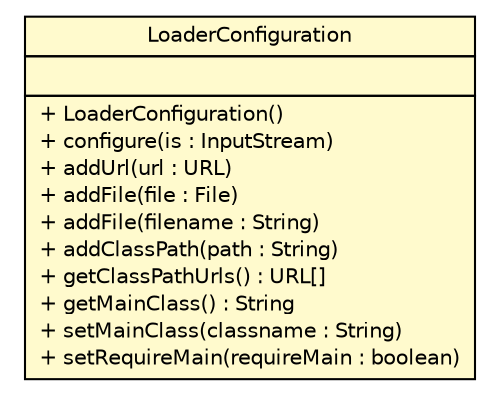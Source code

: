 #!/usr/local/bin/dot
#
# Class diagram 
# Generated by UMLGraph version R5_6 (http://www.umlgraph.org/)
#

digraph G {
	edge [fontname="Helvetica",fontsize=10,labelfontname="Helvetica",labelfontsize=10];
	node [fontname="Helvetica",fontsize=10,shape=plaintext];
	nodesep=0.25;
	ranksep=0.5;
	// sorcer.tools.shell.LoaderConfiguration
	c190981 [label=<<table title="sorcer.tools.shell.LoaderConfiguration" border="0" cellborder="1" cellspacing="0" cellpadding="2" port="p" bgcolor="lemonChiffon" href="./LoaderConfiguration.html">
		<tr><td><table border="0" cellspacing="0" cellpadding="1">
<tr><td align="center" balign="center"> LoaderConfiguration </td></tr>
		</table></td></tr>
		<tr><td><table border="0" cellspacing="0" cellpadding="1">
<tr><td align="left" balign="left">  </td></tr>
		</table></td></tr>
		<tr><td><table border="0" cellspacing="0" cellpadding="1">
<tr><td align="left" balign="left"> + LoaderConfiguration() </td></tr>
<tr><td align="left" balign="left"> + configure(is : InputStream) </td></tr>
<tr><td align="left" balign="left"> + addUrl(url : URL) </td></tr>
<tr><td align="left" balign="left"> + addFile(file : File) </td></tr>
<tr><td align="left" balign="left"> + addFile(filename : String) </td></tr>
<tr><td align="left" balign="left"> + addClassPath(path : String) </td></tr>
<tr><td align="left" balign="left"> + getClassPathUrls() : URL[] </td></tr>
<tr><td align="left" balign="left"> + getMainClass() : String </td></tr>
<tr><td align="left" balign="left"> + setMainClass(classname : String) </td></tr>
<tr><td align="left" balign="left"> + setRequireMain(requireMain : boolean) </td></tr>
		</table></td></tr>
		</table>>, URL="./LoaderConfiguration.html", fontname="Helvetica", fontcolor="black", fontsize=10.0];
}

